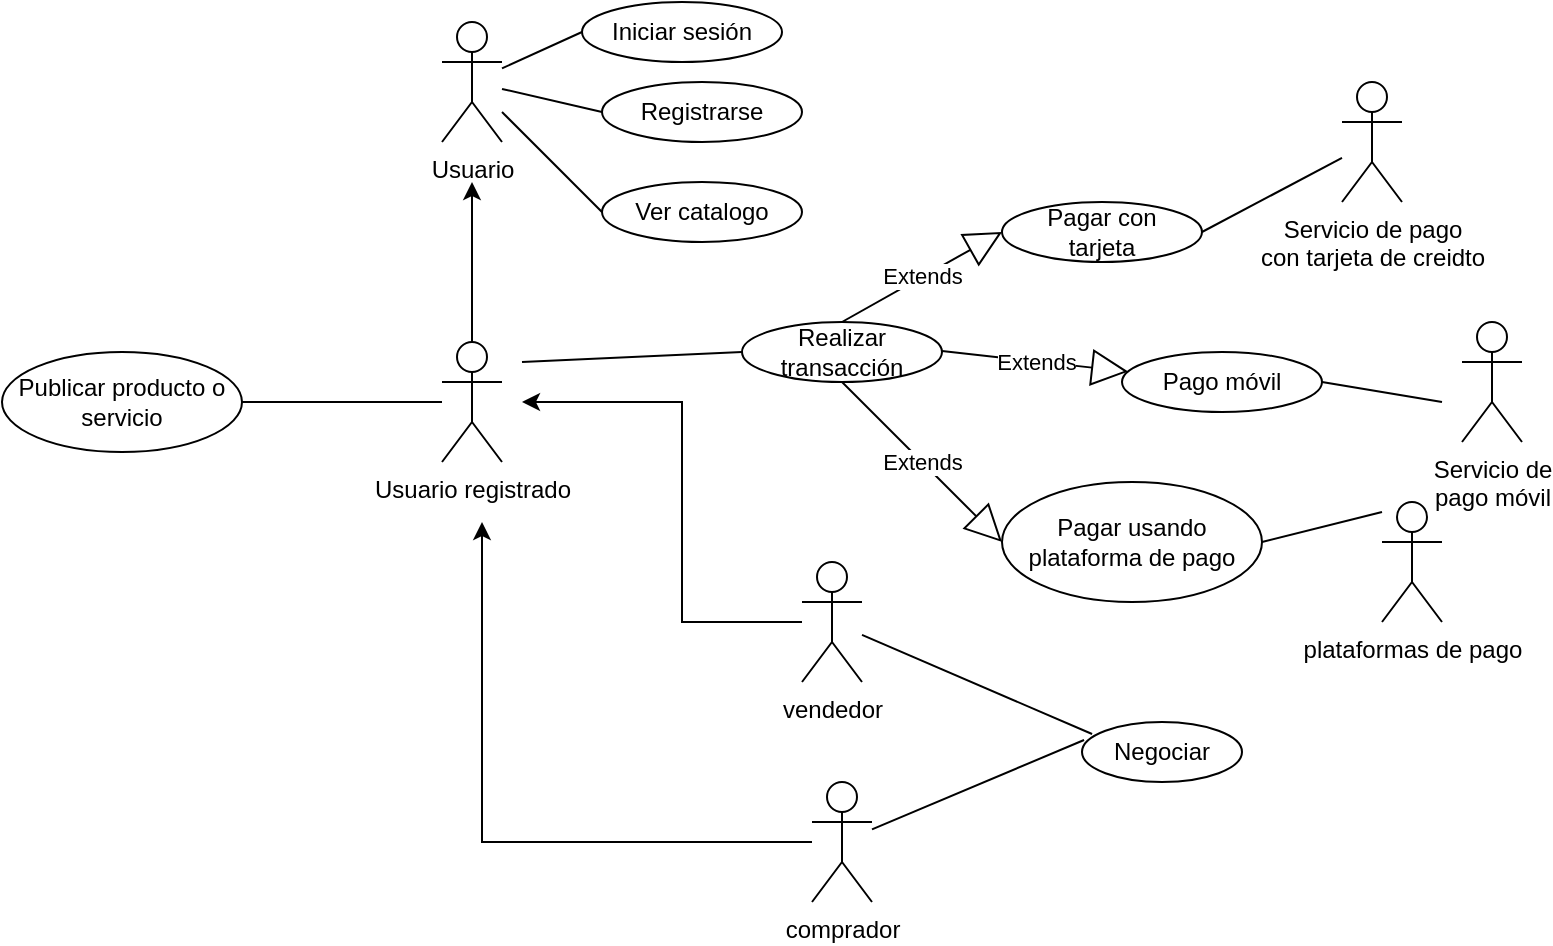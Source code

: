 <mxfile version="14.4.2" type="github">
  <diagram id="Ly9xeMRTH8l39dby5eXf" name="Page-1">
    <mxGraphModel dx="2484" dy="737" grid="1" gridSize="10" guides="1" tooltips="1" connect="1" arrows="1" fold="1" page="1" pageScale="1" pageWidth="827" pageHeight="1169" math="0" shadow="0">
      <root>
        <mxCell id="0" />
        <mxCell id="1" parent="0" />
        <mxCell id="nMmFAEfQJAgYGgBvK24--1" value="Usuario" style="shape=umlActor;verticalLabelPosition=bottom;verticalAlign=top;html=1;" parent="1" vertex="1">
          <mxGeometry x="10" y="10" width="30" height="60" as="geometry" />
        </mxCell>
        <mxCell id="br3t5StxzEERa4oaLv2C-2" value="" style="endArrow=none;html=1;entryX=0;entryY=0.5;entryDx=0;entryDy=0;" edge="1" parent="1" source="nMmFAEfQJAgYGgBvK24--1" target="br3t5StxzEERa4oaLv2C-3">
          <mxGeometry width="50" height="50" relative="1" as="geometry">
            <mxPoint x="280" y="320" as="sourcePoint" />
            <mxPoint x="90" y="40" as="targetPoint" />
          </mxGeometry>
        </mxCell>
        <mxCell id="br3t5StxzEERa4oaLv2C-3" value="Iniciar sesión" style="ellipse;whiteSpace=wrap;html=1;" vertex="1" parent="1">
          <mxGeometry x="80" width="100" height="30" as="geometry" />
        </mxCell>
        <mxCell id="br3t5StxzEERa4oaLv2C-4" value="" style="endArrow=none;html=1;entryX=0;entryY=0.5;entryDx=0;entryDy=0;" edge="1" parent="1" source="nMmFAEfQJAgYGgBvK24--1" target="br3t5StxzEERa4oaLv2C-5">
          <mxGeometry width="50" height="50" relative="1" as="geometry">
            <mxPoint x="90" y="100" as="sourcePoint" />
            <mxPoint x="90" y="60" as="targetPoint" />
          </mxGeometry>
        </mxCell>
        <mxCell id="br3t5StxzEERa4oaLv2C-5" value="Registrarse" style="ellipse;whiteSpace=wrap;html=1;" vertex="1" parent="1">
          <mxGeometry x="90" y="40" width="100" height="30" as="geometry" />
        </mxCell>
        <mxCell id="br3t5StxzEERa4oaLv2C-7" style="edgeStyle=orthogonalEdgeStyle;rounded=0;orthogonalLoop=1;jettySize=auto;html=1;" edge="1" parent="1" source="br3t5StxzEERa4oaLv2C-6">
          <mxGeometry relative="1" as="geometry">
            <mxPoint x="25" y="90" as="targetPoint" />
          </mxGeometry>
        </mxCell>
        <mxCell id="br3t5StxzEERa4oaLv2C-6" value="Usuario registrado" style="shape=umlActor;verticalLabelPosition=bottom;verticalAlign=top;html=1;" vertex="1" parent="1">
          <mxGeometry x="10" y="170" width="30" height="60" as="geometry" />
        </mxCell>
        <mxCell id="br3t5StxzEERa4oaLv2C-8" value="" style="endArrow=none;html=1;entryX=0;entryY=0.5;entryDx=0;entryDy=0;" edge="1" parent="1" source="nMmFAEfQJAgYGgBvK24--1" target="br3t5StxzEERa4oaLv2C-9">
          <mxGeometry width="50" height="50" relative="1" as="geometry">
            <mxPoint x="280" y="310" as="sourcePoint" />
            <mxPoint x="110" y="110" as="targetPoint" />
          </mxGeometry>
        </mxCell>
        <mxCell id="br3t5StxzEERa4oaLv2C-9" value="Ver catalogo" style="ellipse;whiteSpace=wrap;html=1;" vertex="1" parent="1">
          <mxGeometry x="90" y="90" width="100" height="30" as="geometry" />
        </mxCell>
        <mxCell id="br3t5StxzEERa4oaLv2C-16" style="edgeStyle=orthogonalEdgeStyle;rounded=0;orthogonalLoop=1;jettySize=auto;html=1;" edge="1" parent="1" source="br3t5StxzEERa4oaLv2C-11">
          <mxGeometry relative="1" as="geometry">
            <mxPoint x="30" y="260" as="targetPoint" />
            <Array as="points">
              <mxPoint x="30" y="420" />
            </Array>
          </mxGeometry>
        </mxCell>
        <mxCell id="br3t5StxzEERa4oaLv2C-11" value="comprador" style="shape=umlActor;verticalLabelPosition=bottom;verticalAlign=top;html=1;" vertex="1" parent="1">
          <mxGeometry x="195" y="390" width="30" height="60" as="geometry" />
        </mxCell>
        <mxCell id="br3t5StxzEERa4oaLv2C-15" style="edgeStyle=orthogonalEdgeStyle;rounded=0;orthogonalLoop=1;jettySize=auto;html=1;" edge="1" parent="1" source="br3t5StxzEERa4oaLv2C-13">
          <mxGeometry relative="1" as="geometry">
            <mxPoint x="50" y="200" as="targetPoint" />
            <Array as="points">
              <mxPoint x="130" y="200" />
            </Array>
          </mxGeometry>
        </mxCell>
        <mxCell id="br3t5StxzEERa4oaLv2C-13" value="vendedor" style="shape=umlActor;verticalLabelPosition=bottom;verticalAlign=top;html=1;" vertex="1" parent="1">
          <mxGeometry x="190" y="280" width="30" height="60" as="geometry" />
        </mxCell>
        <mxCell id="br3t5StxzEERa4oaLv2C-17" value="Negociar" style="ellipse;whiteSpace=wrap;html=1;" vertex="1" parent="1">
          <mxGeometry x="330" y="360" width="80" height="30" as="geometry" />
        </mxCell>
        <mxCell id="br3t5StxzEERa4oaLv2C-18" value="" style="endArrow=none;html=1;entryX=0;entryY=0.5;entryDx=0;entryDy=0;" edge="1" parent="1" target="br3t5StxzEERa4oaLv2C-19">
          <mxGeometry width="50" height="50" relative="1" as="geometry">
            <mxPoint x="50" y="180" as="sourcePoint" />
            <mxPoint x="160" y="180" as="targetPoint" />
          </mxGeometry>
        </mxCell>
        <mxCell id="br3t5StxzEERa4oaLv2C-19" value="Realizar transacción" style="ellipse;whiteSpace=wrap;html=1;" vertex="1" parent="1">
          <mxGeometry x="160" y="160" width="100" height="30" as="geometry" />
        </mxCell>
        <mxCell id="br3t5StxzEERa4oaLv2C-21" value="Pagar con&lt;br&gt;tarjeta" style="ellipse;whiteSpace=wrap;html=1;" vertex="1" parent="1">
          <mxGeometry x="290" y="100" width="100" height="30" as="geometry" />
        </mxCell>
        <mxCell id="br3t5StxzEERa4oaLv2C-22" value="Pago móvil" style="ellipse;whiteSpace=wrap;html=1;" vertex="1" parent="1">
          <mxGeometry x="350" y="175" width="100" height="30" as="geometry" />
        </mxCell>
        <mxCell id="br3t5StxzEERa4oaLv2C-23" value="Pagar usando plataforma de pago" style="ellipse;whiteSpace=wrap;html=1;" vertex="1" parent="1">
          <mxGeometry x="290" y="240" width="130" height="60" as="geometry" />
        </mxCell>
        <mxCell id="br3t5StxzEERa4oaLv2C-28" value="" style="endArrow=none;html=1;exitX=1;exitY=0.5;exitDx=0;exitDy=0;" edge="1" parent="1" source="br3t5StxzEERa4oaLv2C-23">
          <mxGeometry width="50" height="50" relative="1" as="geometry">
            <mxPoint x="440" y="250" as="sourcePoint" />
            <mxPoint x="480" y="255" as="targetPoint" />
          </mxGeometry>
        </mxCell>
        <mxCell id="br3t5StxzEERa4oaLv2C-29" value="" style="endArrow=none;html=1;exitX=1;exitY=0.5;exitDx=0;exitDy=0;" edge="1" parent="1" source="br3t5StxzEERa4oaLv2C-22">
          <mxGeometry width="50" height="50" relative="1" as="geometry">
            <mxPoint x="420" y="210" as="sourcePoint" />
            <mxPoint x="510" y="200" as="targetPoint" />
          </mxGeometry>
        </mxCell>
        <mxCell id="br3t5StxzEERa4oaLv2C-30" value="" style="endArrow=none;html=1;exitX=1;exitY=0.5;exitDx=0;exitDy=0;" edge="1" parent="1" source="br3t5StxzEERa4oaLv2C-21" target="br3t5StxzEERa4oaLv2C-33">
          <mxGeometry width="50" height="50" relative="1" as="geometry">
            <mxPoint x="400" y="140" as="sourcePoint" />
            <mxPoint x="460" y="145" as="targetPoint" />
          </mxGeometry>
        </mxCell>
        <mxCell id="br3t5StxzEERa4oaLv2C-31" value="plataformas de pago" style="shape=umlActor;verticalLabelPosition=bottom;verticalAlign=top;html=1;" vertex="1" parent="1">
          <mxGeometry x="480" y="250" width="30" height="60" as="geometry" />
        </mxCell>
        <mxCell id="br3t5StxzEERa4oaLv2C-32" value="Servicio de&lt;br&gt;pago móvil" style="shape=umlActor;verticalLabelPosition=bottom;verticalAlign=top;html=1;" vertex="1" parent="1">
          <mxGeometry x="520" y="160" width="30" height="60" as="geometry" />
        </mxCell>
        <mxCell id="br3t5StxzEERa4oaLv2C-33" value="Servicio de pago&lt;br&gt;con tarjeta de creidto" style="shape=umlActor;verticalLabelPosition=bottom;verticalAlign=top;html=1;" vertex="1" parent="1">
          <mxGeometry x="460" y="40" width="30" height="60" as="geometry" />
        </mxCell>
        <mxCell id="br3t5StxzEERa4oaLv2C-36" value="Extends" style="endArrow=block;endSize=16;endFill=0;html=1;exitX=0.5;exitY=0;exitDx=0;exitDy=0;entryX=0;entryY=0.5;entryDx=0;entryDy=0;" edge="1" parent="1" source="br3t5StxzEERa4oaLv2C-19" target="br3t5StxzEERa4oaLv2C-21">
          <mxGeometry width="160" relative="1" as="geometry">
            <mxPoint x="180" y="140" as="sourcePoint" />
            <mxPoint x="340" y="140" as="targetPoint" />
          </mxGeometry>
        </mxCell>
        <mxCell id="br3t5StxzEERa4oaLv2C-37" value="Extends" style="endArrow=block;endSize=16;endFill=0;html=1;" edge="1" parent="1" target="br3t5StxzEERa4oaLv2C-22">
          <mxGeometry width="160" relative="1" as="geometry">
            <mxPoint x="260" y="174.5" as="sourcePoint" />
            <mxPoint x="420" y="174.5" as="targetPoint" />
          </mxGeometry>
        </mxCell>
        <mxCell id="br3t5StxzEERa4oaLv2C-38" value="Extends" style="endArrow=block;endSize=16;endFill=0;html=1;exitX=0.5;exitY=1;exitDx=0;exitDy=0;entryX=0;entryY=0.5;entryDx=0;entryDy=0;" edge="1" parent="1" source="br3t5StxzEERa4oaLv2C-19" target="br3t5StxzEERa4oaLv2C-23">
          <mxGeometry width="160" relative="1" as="geometry">
            <mxPoint x="100" y="560" as="sourcePoint" />
            <mxPoint x="260" y="560" as="targetPoint" />
          </mxGeometry>
        </mxCell>
        <mxCell id="br3t5StxzEERa4oaLv2C-40" value="" style="endArrow=none;html=1;entryX=0.063;entryY=0.2;entryDx=0;entryDy=0;entryPerimeter=0;" edge="1" parent="1" source="br3t5StxzEERa4oaLv2C-13" target="br3t5StxzEERa4oaLv2C-17">
          <mxGeometry width="50" height="50" relative="1" as="geometry">
            <mxPoint x="190" y="360" as="sourcePoint" />
            <mxPoint x="240" y="310" as="targetPoint" />
          </mxGeometry>
        </mxCell>
        <mxCell id="br3t5StxzEERa4oaLv2C-41" value="" style="endArrow=none;html=1;entryX=0.013;entryY=0.3;entryDx=0;entryDy=0;entryPerimeter=0;" edge="1" parent="1" source="br3t5StxzEERa4oaLv2C-11" target="br3t5StxzEERa4oaLv2C-17">
          <mxGeometry width="50" height="50" relative="1" as="geometry">
            <mxPoint x="230" y="329.91" as="sourcePoint" />
            <mxPoint x="330.04" y="396" as="targetPoint" />
          </mxGeometry>
        </mxCell>
        <mxCell id="br3t5StxzEERa4oaLv2C-42" value="" style="endArrow=none;html=1;exitX=1;exitY=0.5;exitDx=0;exitDy=0;" edge="1" parent="1" source="br3t5StxzEERa4oaLv2C-43" target="br3t5StxzEERa4oaLv2C-6">
          <mxGeometry width="50" height="50" relative="1" as="geometry">
            <mxPoint x="-70" y="201" as="sourcePoint" />
            <mxPoint x="-10" y="210" as="targetPoint" />
          </mxGeometry>
        </mxCell>
        <mxCell id="br3t5StxzEERa4oaLv2C-43" value="Publicar producto o servicio" style="ellipse;whiteSpace=wrap;html=1;" vertex="1" parent="1">
          <mxGeometry x="-210" y="175" width="120" height="50" as="geometry" />
        </mxCell>
      </root>
    </mxGraphModel>
  </diagram>
</mxfile>

